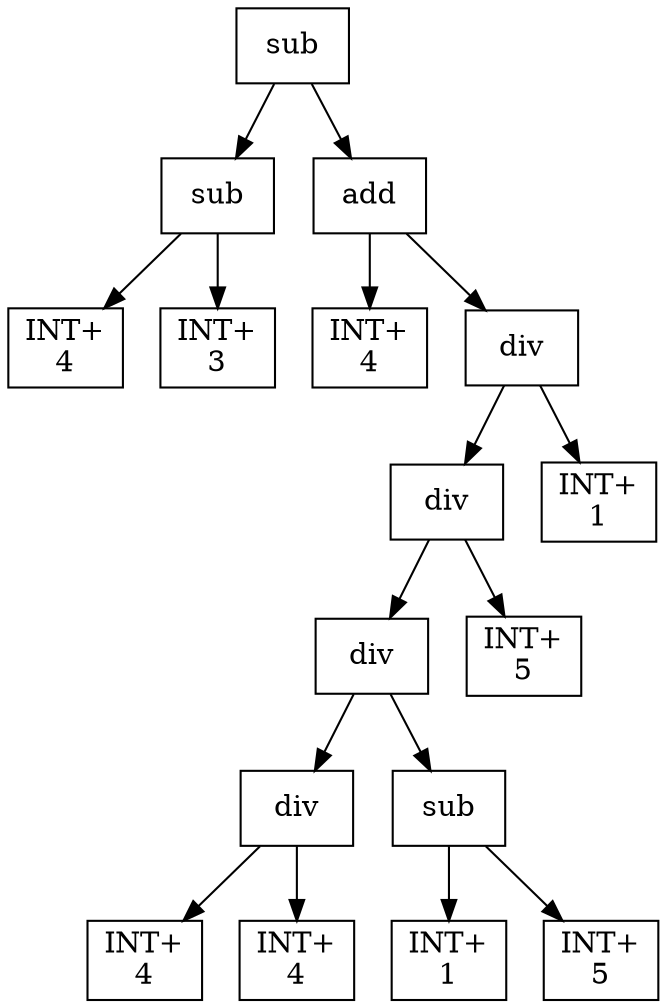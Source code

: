 digraph expr {
  node [shape=box];
  n1 [label="sub"];
  n2 [label="sub"];
  n3 [label="INT+\n4"];
  n4 [label="INT+\n3"];
  n2 -> n3;
  n2 -> n4;
  n5 [label="add"];
  n6 [label="INT+\n4"];
  n7 [label="div"];
  n8 [label="div"];
  n9 [label="div"];
  n10 [label="div"];
  n11 [label="INT+\n4"];
  n12 [label="INT+\n4"];
  n10 -> n11;
  n10 -> n12;
  n13 [label="sub"];
  n14 [label="INT+\n1"];
  n15 [label="INT+\n5"];
  n13 -> n14;
  n13 -> n15;
  n9 -> n10;
  n9 -> n13;
  n16 [label="INT+\n5"];
  n8 -> n9;
  n8 -> n16;
  n17 [label="INT+\n1"];
  n7 -> n8;
  n7 -> n17;
  n5 -> n6;
  n5 -> n7;
  n1 -> n2;
  n1 -> n5;
}